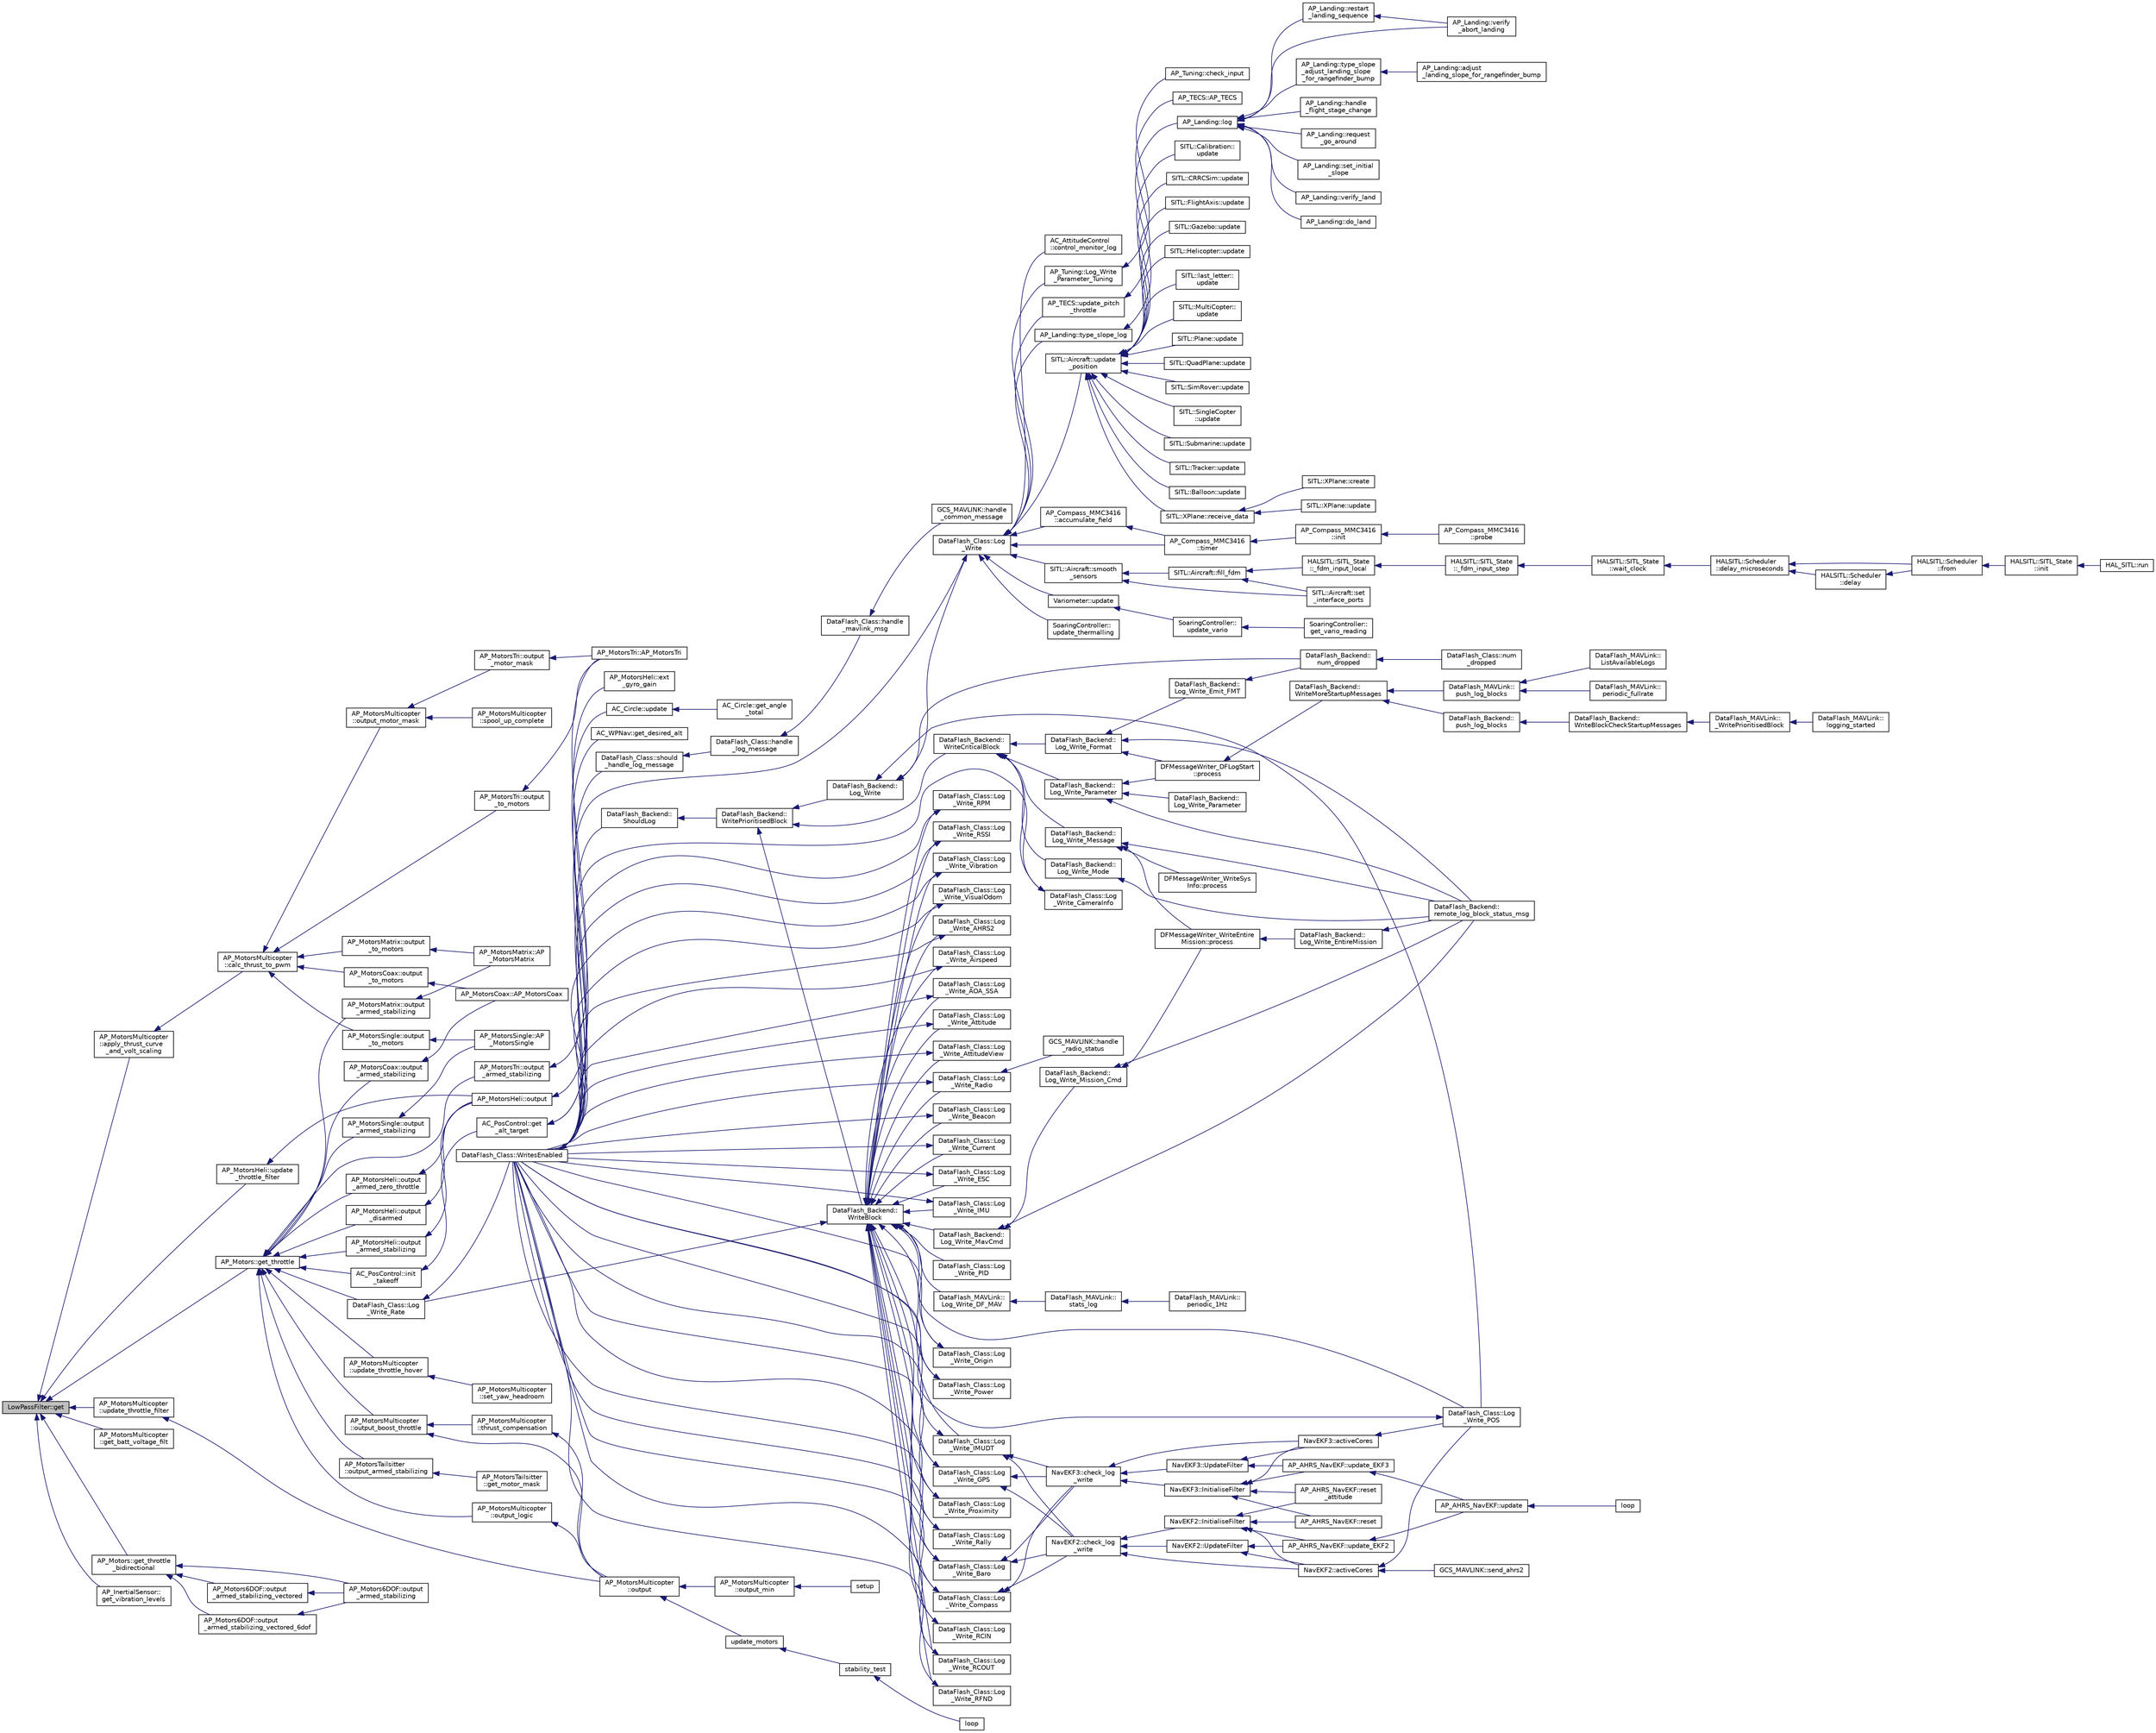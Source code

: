 digraph "LowPassFilter::get"
{
 // INTERACTIVE_SVG=YES
  edge [fontname="Helvetica",fontsize="10",labelfontname="Helvetica",labelfontsize="10"];
  node [fontname="Helvetica",fontsize="10",shape=record];
  rankdir="LR";
  Node1 [label="LowPassFilter::get",height=0.2,width=0.4,color="black", fillcolor="grey75", style="filled", fontcolor="black"];
  Node1 -> Node2 [dir="back",color="midnightblue",fontsize="10",style="solid",fontname="Helvetica"];
  Node2 [label="AP_MotorsMulticopter\l::apply_thrust_curve\l_and_volt_scaling",height=0.2,width=0.4,color="black", fillcolor="white", style="filled",URL="$classAP__MotorsMulticopter.html#a74c8c407b3ffcc599813e36fdc3b952f"];
  Node2 -> Node3 [dir="back",color="midnightblue",fontsize="10",style="solid",fontname="Helvetica"];
  Node3 [label="AP_MotorsMulticopter\l::calc_thrust_to_pwm",height=0.2,width=0.4,color="black", fillcolor="white", style="filled",URL="$classAP__MotorsMulticopter.html#a3bc2197c2dea9acd1a61b93b0b69523c"];
  Node3 -> Node4 [dir="back",color="midnightblue",fontsize="10",style="solid",fontname="Helvetica"];
  Node4 [label="AP_MotorsMulticopter\l::output_motor_mask",height=0.2,width=0.4,color="black", fillcolor="white", style="filled",URL="$classAP__MotorsMulticopter.html#a07a50e781cb2af5a642571ff25d895d1"];
  Node4 -> Node5 [dir="back",color="midnightblue",fontsize="10",style="solid",fontname="Helvetica"];
  Node5 [label="AP_MotorsTri::output\l_motor_mask",height=0.2,width=0.4,color="black", fillcolor="white", style="filled",URL="$classAP__MotorsTri.html#af72601c3103dd6be5ec45d02112b17c1"];
  Node5 -> Node6 [dir="back",color="midnightblue",fontsize="10",style="solid",fontname="Helvetica"];
  Node6 [label="AP_MotorsTri::AP_MotorsTri",height=0.2,width=0.4,color="black", fillcolor="white", style="filled",URL="$classAP__MotorsTri.html#a282f48b7e788fbbe5ae835a00937cb02",tooltip="Constructor. "];
  Node4 -> Node7 [dir="back",color="midnightblue",fontsize="10",style="solid",fontname="Helvetica"];
  Node7 [label="AP_MotorsMulticopter\l::spool_up_complete",height=0.2,width=0.4,color="black", fillcolor="white", style="filled",URL="$classAP__MotorsMulticopter.html#a13a87713cac91aa728707f636a2a9355"];
  Node3 -> Node8 [dir="back",color="midnightblue",fontsize="10",style="solid",fontname="Helvetica"];
  Node8 [label="AP_MotorsMatrix::output\l_to_motors",height=0.2,width=0.4,color="black", fillcolor="white", style="filled",URL="$classAP__MotorsMatrix.html#a63cad236c6cb9e145b764f3eec202262"];
  Node8 -> Node9 [dir="back",color="midnightblue",fontsize="10",style="solid",fontname="Helvetica"];
  Node9 [label="AP_MotorsMatrix::AP\l_MotorsMatrix",height=0.2,width=0.4,color="black", fillcolor="white", style="filled",URL="$classAP__MotorsMatrix.html#a1079a240f98556fe4cb0af7d1d039917",tooltip="Constructor. "];
  Node3 -> Node10 [dir="back",color="midnightblue",fontsize="10",style="solid",fontname="Helvetica"];
  Node10 [label="AP_MotorsTri::output\l_to_motors",height=0.2,width=0.4,color="black", fillcolor="white", style="filled",URL="$classAP__MotorsTri.html#a6c06a1118a44b56de85743435e46a061"];
  Node10 -> Node6 [dir="back",color="midnightblue",fontsize="10",style="solid",fontname="Helvetica"];
  Node3 -> Node11 [dir="back",color="midnightblue",fontsize="10",style="solid",fontname="Helvetica"];
  Node11 [label="AP_MotorsCoax::output\l_to_motors",height=0.2,width=0.4,color="black", fillcolor="white", style="filled",URL="$classAP__MotorsCoax.html#aae4781ab9f5b147a18f9f6b43e54242c"];
  Node11 -> Node12 [dir="back",color="midnightblue",fontsize="10",style="solid",fontname="Helvetica"];
  Node12 [label="AP_MotorsCoax::AP_MotorsCoax",height=0.2,width=0.4,color="black", fillcolor="white", style="filled",URL="$classAP__MotorsCoax.html#a9f2013067a9ad3699bad4bd7ec4fba55",tooltip="Constructor. "];
  Node3 -> Node13 [dir="back",color="midnightblue",fontsize="10",style="solid",fontname="Helvetica"];
  Node13 [label="AP_MotorsSingle::output\l_to_motors",height=0.2,width=0.4,color="black", fillcolor="white", style="filled",URL="$classAP__MotorsSingle.html#ad11a229a69b96ec2c47855a8a1f6e0f7"];
  Node13 -> Node14 [dir="back",color="midnightblue",fontsize="10",style="solid",fontname="Helvetica"];
  Node14 [label="AP_MotorsSingle::AP\l_MotorsSingle",height=0.2,width=0.4,color="black", fillcolor="white", style="filled",URL="$classAP__MotorsSingle.html#a93eade83957680ac6f0b01fadc8fbbfa",tooltip="Constructor. "];
  Node1 -> Node15 [dir="back",color="midnightblue",fontsize="10",style="solid",fontname="Helvetica"];
  Node15 [label="AP_MotorsMulticopter\l::get_batt_voltage_filt",height=0.2,width=0.4,color="black", fillcolor="white", style="filled",URL="$classAP__MotorsMulticopter.html#a154836cf2746a2fb0909f2f89c970368"];
  Node1 -> Node16 [dir="back",color="midnightblue",fontsize="10",style="solid",fontname="Helvetica"];
  Node16 [label="AP_Motors::get_throttle",height=0.2,width=0.4,color="black", fillcolor="white", style="filled",URL="$classAP__Motors.html#a82a340f9ada90ee7399c857b3464e11a"];
  Node16 -> Node17 [dir="back",color="midnightblue",fontsize="10",style="solid",fontname="Helvetica"];
  Node17 [label="AC_PosControl::init\l_takeoff",height=0.2,width=0.4,color="black", fillcolor="white", style="filled",URL="$classAC__PosControl.html#abd590af4985586d33e4623adf76e7536",tooltip="init_takeoff - initialises target altitude if we are taking off "];
  Node17 -> Node18 [dir="back",color="midnightblue",fontsize="10",style="solid",fontname="Helvetica"];
  Node18 [label="AC_PosControl::get\l_alt_target",height=0.2,width=0.4,color="black", fillcolor="white", style="filled",URL="$classAC__PosControl.html#a9113b44ed876dd2d9a326eb59f3d625a"];
  Node18 -> Node19 [dir="back",color="midnightblue",fontsize="10",style="solid",fontname="Helvetica"];
  Node19 [label="AC_WPNav::get_desired_alt",height=0.2,width=0.4,color="black", fillcolor="white", style="filled",URL="$classAC__WPNav.html#a8542028b741ca81881b9e00d42cc2eea",tooltip="get_desired_alt - get desired altitude (in cm above home) from loiter or wp controller which should b..."];
  Node18 -> Node20 [dir="back",color="midnightblue",fontsize="10",style="solid",fontname="Helvetica"];
  Node20 [label="AC_Circle::update",height=0.2,width=0.4,color="black", fillcolor="white", style="filled",URL="$classAC__Circle.html#ad28205982ae7bc5f1e72f5285696c99b",tooltip="update - update circle controller "];
  Node20 -> Node21 [dir="back",color="midnightblue",fontsize="10",style="solid",fontname="Helvetica"];
  Node21 [label="AC_Circle::get_angle\l_total",height=0.2,width=0.4,color="black", fillcolor="white", style="filled",URL="$classAC__Circle.html#a176fe6b798510eb180d35f62d7f6487c",tooltip="get_angle_total - return total angle in radians that vehicle has circled "];
  Node16 -> Node22 [dir="back",color="midnightblue",fontsize="10",style="solid",fontname="Helvetica"];
  Node22 [label="DataFlash_Class::Log\l_Write_Rate",height=0.2,width=0.4,color="black", fillcolor="white", style="filled",URL="$classDataFlash__Class.html#a5db08f0e524269d5b88c5919424af11c"];
  Node22 -> Node23 [dir="back",color="midnightblue",fontsize="10",style="solid",fontname="Helvetica"];
  Node23 [label="DataFlash_Class::WritesEnabled",height=0.2,width=0.4,color="black", fillcolor="white", style="filled",URL="$classDataFlash__Class.html#a680528ccef337901407a125439e1f397"];
  Node23 -> Node24 [dir="back",color="midnightblue",fontsize="10",style="solid",fontname="Helvetica"];
  Node24 [label="DataFlash_Class::should\l_handle_log_message",height=0.2,width=0.4,color="black", fillcolor="white", style="filled",URL="$classDataFlash__Class.html#a1f5e7a1ba369422c7df05cd384019b0e"];
  Node24 -> Node25 [dir="back",color="midnightblue",fontsize="10",style="solid",fontname="Helvetica"];
  Node25 [label="DataFlash_Class::handle\l_log_message",height=0.2,width=0.4,color="black", fillcolor="white", style="filled",URL="$classDataFlash__Class.html#a54a0f06df82820b62ec798a212821d25"];
  Node25 -> Node26 [dir="back",color="midnightblue",fontsize="10",style="solid",fontname="Helvetica"];
  Node26 [label="DataFlash_Class::handle\l_mavlink_msg",height=0.2,width=0.4,color="black", fillcolor="white", style="filled",URL="$classDataFlash__Class.html#a06ce95acf59edd4dd3b8aa7246913e7a"];
  Node26 -> Node27 [dir="back",color="midnightblue",fontsize="10",style="solid",fontname="Helvetica"];
  Node27 [label="GCS_MAVLINK::handle\l_common_message",height=0.2,width=0.4,color="black", fillcolor="white", style="filled",URL="$structGCS__MAVLINK.html#a13da94a2548ade6552a5250eb3251e89"];
  Node23 -> Node28 [dir="back",color="midnightblue",fontsize="10",style="solid",fontname="Helvetica"];
  Node28 [label="DataFlash_Backend::\lShouldLog",height=0.2,width=0.4,color="black", fillcolor="white", style="filled",URL="$classDataFlash__Backend.html#ae29c274eff677e46bb9e404656194789"];
  Node28 -> Node29 [dir="back",color="midnightblue",fontsize="10",style="solid",fontname="Helvetica"];
  Node29 [label="DataFlash_Backend::\lWritePrioritisedBlock",height=0.2,width=0.4,color="black", fillcolor="white", style="filled",URL="$classDataFlash__Backend.html#a70bd07e118265442caab0d742cb06abc"];
  Node29 -> Node30 [dir="back",color="midnightblue",fontsize="10",style="solid",fontname="Helvetica"];
  Node30 [label="DataFlash_Backend::\lLog_Write",height=0.2,width=0.4,color="black", fillcolor="white", style="filled",URL="$classDataFlash__Backend.html#a701111d46c96bfab23971267f325ddd3"];
  Node30 -> Node31 [dir="back",color="midnightblue",fontsize="10",style="solid",fontname="Helvetica"];
  Node31 [label="DataFlash_Class::Log\l_Write",height=0.2,width=0.4,color="black", fillcolor="white", style="filled",URL="$classDataFlash__Class.html#a379c836ed19feeac263fcd994b60226b"];
  Node31 -> Node32 [dir="back",color="midnightblue",fontsize="10",style="solid",fontname="Helvetica"];
  Node32 [label="AP_Compass_MMC3416\l::accumulate_field",height=0.2,width=0.4,color="black", fillcolor="white", style="filled",URL="$classAP__Compass__MMC3416.html#aa81525e474696e469db55ad9712a1b4f"];
  Node32 -> Node33 [dir="back",color="midnightblue",fontsize="10",style="solid",fontname="Helvetica"];
  Node33 [label="AP_Compass_MMC3416\l::timer",height=0.2,width=0.4,color="black", fillcolor="white", style="filled",URL="$classAP__Compass__MMC3416.html#a8b5b61173af45f3892c51bbeda783190"];
  Node33 -> Node34 [dir="back",color="midnightblue",fontsize="10",style="solid",fontname="Helvetica"];
  Node34 [label="AP_Compass_MMC3416\l::init",height=0.2,width=0.4,color="black", fillcolor="white", style="filled",URL="$classAP__Compass__MMC3416.html#af9749d12b13a50641e4c2b7b8b702ac2"];
  Node34 -> Node35 [dir="back",color="midnightblue",fontsize="10",style="solid",fontname="Helvetica"];
  Node35 [label="AP_Compass_MMC3416\l::probe",height=0.2,width=0.4,color="black", fillcolor="white", style="filled",URL="$classAP__Compass__MMC3416.html#a45317bd66ff02b0b69e17221ff572261"];
  Node31 -> Node36 [dir="back",color="midnightblue",fontsize="10",style="solid",fontname="Helvetica"];
  Node36 [label="AC_AttitudeControl\l::control_monitor_log",height=0.2,width=0.4,color="black", fillcolor="white", style="filled",URL="$classAC__AttitudeControl.html#a24124a33c8cd7a9cd575d0c16a1e2d5b"];
  Node31 -> Node37 [dir="back",color="midnightblue",fontsize="10",style="solid",fontname="Helvetica"];
  Node37 [label="AP_Tuning::Log_Write\l_Parameter_Tuning",height=0.2,width=0.4,color="black", fillcolor="white", style="filled",URL="$classAP__Tuning.html#abc35074ce5f7c46fbbc644d80c3dc15a"];
  Node37 -> Node38 [dir="back",color="midnightblue",fontsize="10",style="solid",fontname="Helvetica"];
  Node38 [label="AP_Tuning::check_input",height=0.2,width=0.4,color="black", fillcolor="white", style="filled",URL="$classAP__Tuning.html#a26bf8c5e3711e547ce95654ca285fecb"];
  Node31 -> Node39 [dir="back",color="midnightblue",fontsize="10",style="solid",fontname="Helvetica"];
  Node39 [label="SITL::Aircraft::smooth\l_sensors",height=0.2,width=0.4,color="black", fillcolor="white", style="filled",URL="$classSITL_1_1Aircraft.html#a8b835df207c22a4d9bc24b14525ce968"];
  Node39 -> Node40 [dir="back",color="midnightblue",fontsize="10",style="solid",fontname="Helvetica"];
  Node40 [label="SITL::Aircraft::fill_fdm",height=0.2,width=0.4,color="black", fillcolor="white", style="filled",URL="$classSITL_1_1Aircraft.html#a07b38044e8a77d5f48db38e9913e06db"];
  Node40 -> Node41 [dir="back",color="midnightblue",fontsize="10",style="solid",fontname="Helvetica"];
  Node41 [label="HALSITL::SITL_State\l::_fdm_input_local",height=0.2,width=0.4,color="black", fillcolor="white", style="filled",URL="$classHALSITL_1_1SITL__State.html#a141fe78b0702ab2f2ac4cafc221fdb97"];
  Node41 -> Node42 [dir="back",color="midnightblue",fontsize="10",style="solid",fontname="Helvetica"];
  Node42 [label="HALSITL::SITL_State\l::_fdm_input_step",height=0.2,width=0.4,color="black", fillcolor="white", style="filled",URL="$classHALSITL_1_1SITL__State.html#ae31c93a26ca780bb508dded2498e2e93"];
  Node42 -> Node43 [dir="back",color="midnightblue",fontsize="10",style="solid",fontname="Helvetica"];
  Node43 [label="HALSITL::SITL_State\l::wait_clock",height=0.2,width=0.4,color="black", fillcolor="white", style="filled",URL="$classHALSITL_1_1SITL__State.html#a3eeaf330efded46259bbf64fc53e6b9f"];
  Node43 -> Node44 [dir="back",color="midnightblue",fontsize="10",style="solid",fontname="Helvetica"];
  Node44 [label="HALSITL::Scheduler\l::delay_microseconds",height=0.2,width=0.4,color="black", fillcolor="white", style="filled",URL="$classHALSITL_1_1Scheduler.html#a4cffd5bcba0175bf49c7aa75ff3bf09a"];
  Node44 -> Node45 [dir="back",color="midnightblue",fontsize="10",style="solid",fontname="Helvetica"];
  Node45 [label="HALSITL::Scheduler\l::from",height=0.2,width=0.4,color="black", fillcolor="white", style="filled",URL="$classHALSITL_1_1Scheduler.html#a2c3ea70328333081349821921242cb39"];
  Node45 -> Node46 [dir="back",color="midnightblue",fontsize="10",style="solid",fontname="Helvetica"];
  Node46 [label="HALSITL::SITL_State\l::init",height=0.2,width=0.4,color="black", fillcolor="white", style="filled",URL="$classHALSITL_1_1SITL__State.html#a7059cb4e279007aae9b06757a68c15af"];
  Node46 -> Node47 [dir="back",color="midnightblue",fontsize="10",style="solid",fontname="Helvetica"];
  Node47 [label="HAL_SITL::run",height=0.2,width=0.4,color="black", fillcolor="white", style="filled",URL="$classHAL__SITL.html#add0e35ac5a212a6b187c55186c8f026a"];
  Node44 -> Node48 [dir="back",color="midnightblue",fontsize="10",style="solid",fontname="Helvetica"];
  Node48 [label="HALSITL::Scheduler\l::delay",height=0.2,width=0.4,color="black", fillcolor="white", style="filled",URL="$classHALSITL_1_1Scheduler.html#a14f3239ecbb9889823b20dc9de655c2f"];
  Node48 -> Node45 [dir="back",color="midnightblue",fontsize="10",style="solid",fontname="Helvetica"];
  Node40 -> Node49 [dir="back",color="midnightblue",fontsize="10",style="solid",fontname="Helvetica"];
  Node49 [label="SITL::Aircraft::set\l_interface_ports",height=0.2,width=0.4,color="black", fillcolor="white", style="filled",URL="$classSITL_1_1Aircraft.html#a061f04e9f5bc75cc1f250a4e7c3d8421"];
  Node39 -> Node49 [dir="back",color="midnightblue",fontsize="10",style="solid",fontname="Helvetica"];
  Node31 -> Node33 [dir="back",color="midnightblue",fontsize="10",style="solid",fontname="Helvetica"];
  Node31 -> Node50 [dir="back",color="midnightblue",fontsize="10",style="solid",fontname="Helvetica"];
  Node50 [label="AP_Landing::type_slope_log",height=0.2,width=0.4,color="black", fillcolor="white", style="filled",URL="$classAP__Landing.html#ac0b5a7424b989984441d47159f9e691c"];
  Node50 -> Node51 [dir="back",color="midnightblue",fontsize="10",style="solid",fontname="Helvetica"];
  Node51 [label="AP_Landing::log",height=0.2,width=0.4,color="black", fillcolor="white", style="filled",URL="$classAP__Landing.html#afbaa15e50629185cb1c1dcb1c41289d8"];
  Node51 -> Node52 [dir="back",color="midnightblue",fontsize="10",style="solid",fontname="Helvetica"];
  Node52 [label="AP_Landing::do_land",height=0.2,width=0.4,color="black", fillcolor="white", style="filled",URL="$classAP__Landing.html#ac7cb51eaa69d1bed262223b56ee2c4ce"];
  Node51 -> Node53 [dir="back",color="midnightblue",fontsize="10",style="solid",fontname="Helvetica"];
  Node53 [label="AP_Landing::handle\l_flight_stage_change",height=0.2,width=0.4,color="black", fillcolor="white", style="filled",URL="$classAP__Landing.html#a9f6d861fd1bf8df96c061931179095c0"];
  Node51 -> Node54 [dir="back",color="midnightblue",fontsize="10",style="solid",fontname="Helvetica"];
  Node54 [label="AP_Landing::request\l_go_around",height=0.2,width=0.4,color="black", fillcolor="white", style="filled",URL="$classAP__Landing.html#afc506451afaaca18bebe5746f1caf448"];
  Node51 -> Node55 [dir="back",color="midnightblue",fontsize="10",style="solid",fontname="Helvetica"];
  Node55 [label="AP_Landing::restart\l_landing_sequence",height=0.2,width=0.4,color="black", fillcolor="white", style="filled",URL="$classAP__Landing.html#a4cb652398231c274e6061aa6b211366b"];
  Node55 -> Node56 [dir="back",color="midnightblue",fontsize="10",style="solid",fontname="Helvetica"];
  Node56 [label="AP_Landing::verify\l_abort_landing",height=0.2,width=0.4,color="black", fillcolor="white", style="filled",URL="$classAP__Landing.html#a23d5d937afe630bfa1d3eeea5d767e4b"];
  Node51 -> Node57 [dir="back",color="midnightblue",fontsize="10",style="solid",fontname="Helvetica"];
  Node57 [label="AP_Landing::set_initial\l_slope",height=0.2,width=0.4,color="black", fillcolor="white", style="filled",URL="$classAP__Landing.html#a7e905f0cb574cb49a778b18906362736"];
  Node51 -> Node58 [dir="back",color="midnightblue",fontsize="10",style="solid",fontname="Helvetica"];
  Node58 [label="AP_Landing::type_slope\l_adjust_landing_slope\l_for_rangefinder_bump",height=0.2,width=0.4,color="black", fillcolor="white", style="filled",URL="$classAP__Landing.html#a68317a4d27e65aadc7013a9363da5ce3"];
  Node58 -> Node59 [dir="back",color="midnightblue",fontsize="10",style="solid",fontname="Helvetica"];
  Node59 [label="AP_Landing::adjust\l_landing_slope_for_rangefinder_bump",height=0.2,width=0.4,color="black", fillcolor="white", style="filled",URL="$classAP__Landing.html#aca701ba52726269447500bdf654b3b10"];
  Node51 -> Node56 [dir="back",color="midnightblue",fontsize="10",style="solid",fontname="Helvetica"];
  Node51 -> Node60 [dir="back",color="midnightblue",fontsize="10",style="solid",fontname="Helvetica"];
  Node60 [label="AP_Landing::verify_land",height=0.2,width=0.4,color="black", fillcolor="white", style="filled",URL="$classAP__Landing.html#afdbc34de818b9cb366336c23660fd495"];
  Node31 -> Node61 [dir="back",color="midnightblue",fontsize="10",style="solid",fontname="Helvetica"];
  Node61 [label="Variometer::update",height=0.2,width=0.4,color="black", fillcolor="white", style="filled",URL="$classVariometer.html#ae8429634659d6e7f64a64992380e7b2b"];
  Node61 -> Node62 [dir="back",color="midnightblue",fontsize="10",style="solid",fontname="Helvetica"];
  Node62 [label="SoaringController::\lupdate_vario",height=0.2,width=0.4,color="black", fillcolor="white", style="filled",URL="$classSoaringController.html#a7adf701742d2ba2f2e699b9e3ce1b955"];
  Node62 -> Node63 [dir="back",color="midnightblue",fontsize="10",style="solid",fontname="Helvetica"];
  Node63 [label="SoaringController::\lget_vario_reading",height=0.2,width=0.4,color="black", fillcolor="white", style="filled",URL="$classSoaringController.html#aea41b313738070dceb7c4953d4873342"];
  Node31 -> Node64 [dir="back",color="midnightblue",fontsize="10",style="solid",fontname="Helvetica"];
  Node64 [label="AP_TECS::update_pitch\l_throttle",height=0.2,width=0.4,color="black", fillcolor="white", style="filled",URL="$classAP__TECS.html#ad9fdee521b36fe15ab8ab06a35717c5a"];
  Node64 -> Node65 [dir="back",color="midnightblue",fontsize="10",style="solid",fontname="Helvetica"];
  Node65 [label="AP_TECS::AP_TECS",height=0.2,width=0.4,color="black", fillcolor="white", style="filled",URL="$classAP__TECS.html#a01d6d2b6f4c4151838115b13020d8990"];
  Node31 -> Node66 [dir="back",color="midnightblue",fontsize="10",style="solid",fontname="Helvetica"];
  Node66 [label="SITL::Aircraft::update\l_position",height=0.2,width=0.4,color="black", fillcolor="white", style="filled",URL="$classSITL_1_1Aircraft.html#a4a72b2c0617cf55b24b062daaae685b9"];
  Node66 -> Node67 [dir="back",color="midnightblue",fontsize="10",style="solid",fontname="Helvetica"];
  Node67 [label="SITL::Balloon::update",height=0.2,width=0.4,color="black", fillcolor="white", style="filled",URL="$classSITL_1_1Balloon.html#a34f5716a3c9ba0805d89dc36656ae90c"];
  Node66 -> Node68 [dir="back",color="midnightblue",fontsize="10",style="solid",fontname="Helvetica"];
  Node68 [label="SITL::Calibration::\lupdate",height=0.2,width=0.4,color="black", fillcolor="white", style="filled",URL="$classSITL_1_1Calibration.html#a0c3f60adfbc5d68ae425883af18b62f4"];
  Node66 -> Node69 [dir="back",color="midnightblue",fontsize="10",style="solid",fontname="Helvetica"];
  Node69 [label="SITL::CRRCSim::update",height=0.2,width=0.4,color="black", fillcolor="white", style="filled",URL="$classSITL_1_1CRRCSim.html#ada236d396837feb2c5efe885ea504f87"];
  Node66 -> Node70 [dir="back",color="midnightblue",fontsize="10",style="solid",fontname="Helvetica"];
  Node70 [label="SITL::FlightAxis::update",height=0.2,width=0.4,color="black", fillcolor="white", style="filled",URL="$classSITL_1_1FlightAxis.html#abea39b8171735bf99ad90267f6be4c42"];
  Node66 -> Node71 [dir="back",color="midnightblue",fontsize="10",style="solid",fontname="Helvetica"];
  Node71 [label="SITL::Gazebo::update",height=0.2,width=0.4,color="black", fillcolor="white", style="filled",URL="$classSITL_1_1Gazebo.html#a120a541070549b98ba4740c91abf97a7"];
  Node66 -> Node72 [dir="back",color="midnightblue",fontsize="10",style="solid",fontname="Helvetica"];
  Node72 [label="SITL::Helicopter::update",height=0.2,width=0.4,color="black", fillcolor="white", style="filled",URL="$classSITL_1_1Helicopter.html#a0e8602ead0fe804552ab7ade9a1b171e"];
  Node66 -> Node73 [dir="back",color="midnightblue",fontsize="10",style="solid",fontname="Helvetica"];
  Node73 [label="SITL::last_letter::\lupdate",height=0.2,width=0.4,color="black", fillcolor="white", style="filled",URL="$classSITL_1_1last__letter.html#ae4e6d3acea9730faa873e8d25b876d19"];
  Node66 -> Node74 [dir="back",color="midnightblue",fontsize="10",style="solid",fontname="Helvetica"];
  Node74 [label="SITL::MultiCopter::\lupdate",height=0.2,width=0.4,color="black", fillcolor="white", style="filled",URL="$classSITL_1_1MultiCopter.html#ad4df8bcd20625ce425cc9d73f9aa6a20"];
  Node66 -> Node75 [dir="back",color="midnightblue",fontsize="10",style="solid",fontname="Helvetica"];
  Node75 [label="SITL::Plane::update",height=0.2,width=0.4,color="black", fillcolor="white", style="filled",URL="$classSITL_1_1Plane.html#a7852409df29e250b1903384d1446930c"];
  Node66 -> Node76 [dir="back",color="midnightblue",fontsize="10",style="solid",fontname="Helvetica"];
  Node76 [label="SITL::QuadPlane::update",height=0.2,width=0.4,color="black", fillcolor="white", style="filled",URL="$classSITL_1_1QuadPlane.html#af9068f0de1894f5afc49481c869e3b6c"];
  Node66 -> Node77 [dir="back",color="midnightblue",fontsize="10",style="solid",fontname="Helvetica"];
  Node77 [label="SITL::SimRover::update",height=0.2,width=0.4,color="black", fillcolor="white", style="filled",URL="$classSITL_1_1SimRover.html#a0692a116e9c7cff78adb0b08b0d571b2"];
  Node66 -> Node78 [dir="back",color="midnightblue",fontsize="10",style="solid",fontname="Helvetica"];
  Node78 [label="SITL::SingleCopter\l::update",height=0.2,width=0.4,color="black", fillcolor="white", style="filled",URL="$classSITL_1_1SingleCopter.html#a07d0997518b86260a6a80b914733d7b5"];
  Node66 -> Node79 [dir="back",color="midnightblue",fontsize="10",style="solid",fontname="Helvetica"];
  Node79 [label="SITL::Submarine::update",height=0.2,width=0.4,color="black", fillcolor="white", style="filled",URL="$classSITL_1_1Submarine.html#ae172876dbb527df84dfb38c9fa383878"];
  Node66 -> Node80 [dir="back",color="midnightblue",fontsize="10",style="solid",fontname="Helvetica"];
  Node80 [label="SITL::Tracker::update",height=0.2,width=0.4,color="black", fillcolor="white", style="filled",URL="$classSITL_1_1Tracker.html#aa2d26c0841ead98b60a9291eb4d74b71"];
  Node66 -> Node81 [dir="back",color="midnightblue",fontsize="10",style="solid",fontname="Helvetica"];
  Node81 [label="SITL::XPlane::receive_data",height=0.2,width=0.4,color="black", fillcolor="white", style="filled",URL="$classSITL_1_1XPlane.html#ab30e1d12c7ebc3699a29f3442804a68b"];
  Node81 -> Node82 [dir="back",color="midnightblue",fontsize="10",style="solid",fontname="Helvetica"];
  Node82 [label="SITL::XPlane::update",height=0.2,width=0.4,color="black", fillcolor="white", style="filled",URL="$classSITL_1_1XPlane.html#abc5e72c8fd3445fcb19b6b1d42ec9970"];
  Node81 -> Node83 [dir="back",color="midnightblue",fontsize="10",style="solid",fontname="Helvetica"];
  Node83 [label="SITL::XPlane::create",height=0.2,width=0.4,color="black", fillcolor="white", style="filled",URL="$classSITL_1_1XPlane.html#a5cbab32f016edeff5108ded953c17cbe"];
  Node31 -> Node84 [dir="back",color="midnightblue",fontsize="10",style="solid",fontname="Helvetica"];
  Node84 [label="SoaringController::\lupdate_thermalling",height=0.2,width=0.4,color="black", fillcolor="white", style="filled",URL="$classSoaringController.html#abfbc693fd6c93da20fb098aedf6fd596"];
  Node31 -> Node23 [dir="back",color="midnightblue",fontsize="10",style="solid",fontname="Helvetica"];
  Node30 -> Node85 [dir="back",color="midnightblue",fontsize="10",style="solid",fontname="Helvetica"];
  Node85 [label="DataFlash_Class::Log\l_Write_POS",height=0.2,width=0.4,color="black", fillcolor="white", style="filled",URL="$classDataFlash__Class.html#a46e58faaa53c44516433f6bb7bde4163"];
  Node85 -> Node23 [dir="back",color="midnightblue",fontsize="10",style="solid",fontname="Helvetica"];
  Node30 -> Node86 [dir="back",color="midnightblue",fontsize="10",style="solid",fontname="Helvetica"];
  Node86 [label="DataFlash_Backend::\lnum_dropped",height=0.2,width=0.4,color="black", fillcolor="white", style="filled",URL="$classDataFlash__Backend.html#a944c1f573e2cd12e7ff491d48898d446"];
  Node86 -> Node87 [dir="back",color="midnightblue",fontsize="10",style="solid",fontname="Helvetica"];
  Node87 [label="DataFlash_Class::num\l_dropped",height=0.2,width=0.4,color="black", fillcolor="white", style="filled",URL="$classDataFlash__Class.html#a3b01d9a49c319ca3995df9b1649b9249"];
  Node29 -> Node88 [dir="back",color="midnightblue",fontsize="10",style="solid",fontname="Helvetica"];
  Node88 [label="DataFlash_Backend::\lWriteBlock",height=0.2,width=0.4,color="black", fillcolor="white", style="filled",URL="$classDataFlash__Backend.html#aed94b3ad1fd7333ddd7c2e20c3433d52"];
  Node88 -> Node89 [dir="back",color="midnightblue",fontsize="10",style="solid",fontname="Helvetica"];
  Node89 [label="DataFlash_Class::Log\l_Write_AHRS2",height=0.2,width=0.4,color="black", fillcolor="white", style="filled",URL="$classDataFlash__Class.html#ad81bca014959c6b0a6714ea0d83c409f"];
  Node89 -> Node23 [dir="back",color="midnightblue",fontsize="10",style="solid",fontname="Helvetica"];
  Node88 -> Node90 [dir="back",color="midnightblue",fontsize="10",style="solid",fontname="Helvetica"];
  Node90 [label="DataFlash_Class::Log\l_Write_Airspeed",height=0.2,width=0.4,color="black", fillcolor="white", style="filled",URL="$classDataFlash__Class.html#a6a38481f36ae833e7093c41a0e72be31"];
  Node90 -> Node23 [dir="back",color="midnightblue",fontsize="10",style="solid",fontname="Helvetica"];
  Node88 -> Node91 [dir="back",color="midnightblue",fontsize="10",style="solid",fontname="Helvetica"];
  Node91 [label="DataFlash_Class::Log\l_Write_AOA_SSA",height=0.2,width=0.4,color="black", fillcolor="white", style="filled",URL="$classDataFlash__Class.html#a07c6e6dc1aeb58b8f3255a63e0d5a430"];
  Node91 -> Node23 [dir="back",color="midnightblue",fontsize="10",style="solid",fontname="Helvetica"];
  Node88 -> Node92 [dir="back",color="midnightblue",fontsize="10",style="solid",fontname="Helvetica"];
  Node92 [label="DataFlash_Class::Log\l_Write_Attitude",height=0.2,width=0.4,color="black", fillcolor="white", style="filled",URL="$classDataFlash__Class.html#a100c0458780b38dd0ccc4a7381827b3c"];
  Node92 -> Node23 [dir="back",color="midnightblue",fontsize="10",style="solid",fontname="Helvetica"];
  Node88 -> Node93 [dir="back",color="midnightblue",fontsize="10",style="solid",fontname="Helvetica"];
  Node93 [label="DataFlash_Class::Log\l_Write_AttitudeView",height=0.2,width=0.4,color="black", fillcolor="white", style="filled",URL="$classDataFlash__Class.html#abf48a5cb3c39a255385d3853beb1b5d7"];
  Node93 -> Node23 [dir="back",color="midnightblue",fontsize="10",style="solid",fontname="Helvetica"];
  Node88 -> Node94 [dir="back",color="midnightblue",fontsize="10",style="solid",fontname="Helvetica"];
  Node94 [label="DataFlash_Class::Log\l_Write_Baro",height=0.2,width=0.4,color="black", fillcolor="white", style="filled",URL="$classDataFlash__Class.html#a4a12c2f2025e0a63d6ec85602857d0cb"];
  Node94 -> Node95 [dir="back",color="midnightblue",fontsize="10",style="solid",fontname="Helvetica"];
  Node95 [label="NavEKF3::check_log\l_write",height=0.2,width=0.4,color="black", fillcolor="white", style="filled",URL="$classNavEKF3.html#afa5a1b626563d35ad95545e8f056214b"];
  Node95 -> Node96 [dir="back",color="midnightblue",fontsize="10",style="solid",fontname="Helvetica"];
  Node96 [label="NavEKF3::InitialiseFilter",height=0.2,width=0.4,color="black", fillcolor="white", style="filled",URL="$classNavEKF3.html#a07f064fa513fbb6e7188141904f3b5b5"];
  Node96 -> Node97 [dir="back",color="midnightblue",fontsize="10",style="solid",fontname="Helvetica"];
  Node97 [label="AP_AHRS_NavEKF::update_EKF3",height=0.2,width=0.4,color="black", fillcolor="white", style="filled",URL="$classAP__AHRS__NavEKF.html#a324160404f12959e955554f5aed26459"];
  Node97 -> Node98 [dir="back",color="midnightblue",fontsize="10",style="solid",fontname="Helvetica"];
  Node98 [label="AP_AHRS_NavEKF::update",height=0.2,width=0.4,color="black", fillcolor="white", style="filled",URL="$classAP__AHRS__NavEKF.html#ac8111979c5dc37a55b2c50818534ea52"];
  Node98 -> Node99 [dir="back",color="midnightblue",fontsize="10",style="solid",fontname="Helvetica"];
  Node99 [label="loop",height=0.2,width=0.4,color="black", fillcolor="white", style="filled",URL="$AHRS__Test_8cpp.html#afe461d27b9c48d5921c00d521181f12f"];
  Node96 -> Node100 [dir="back",color="midnightblue",fontsize="10",style="solid",fontname="Helvetica"];
  Node100 [label="AP_AHRS_NavEKF::reset",height=0.2,width=0.4,color="black", fillcolor="white", style="filled",URL="$classAP__AHRS__NavEKF.html#a532ff0df024a4537e5a108c42ba405a7"];
  Node96 -> Node101 [dir="back",color="midnightblue",fontsize="10",style="solid",fontname="Helvetica"];
  Node101 [label="AP_AHRS_NavEKF::reset\l_attitude",height=0.2,width=0.4,color="black", fillcolor="white", style="filled",URL="$classAP__AHRS__NavEKF.html#a9bd3c7f1793a48cd0d736b19fbfaf19a"];
  Node96 -> Node102 [dir="back",color="midnightblue",fontsize="10",style="solid",fontname="Helvetica"];
  Node102 [label="NavEKF3::activeCores",height=0.2,width=0.4,color="black", fillcolor="white", style="filled",URL="$classNavEKF3.html#a3e1f50ad977a17222fcd7a6851b0f2ec"];
  Node102 -> Node85 [dir="back",color="midnightblue",fontsize="10",style="solid",fontname="Helvetica"];
  Node95 -> Node103 [dir="back",color="midnightblue",fontsize="10",style="solid",fontname="Helvetica"];
  Node103 [label="NavEKF3::UpdateFilter",height=0.2,width=0.4,color="black", fillcolor="white", style="filled",URL="$classNavEKF3.html#a477020fcf29376e0c2205dbf79728104"];
  Node103 -> Node97 [dir="back",color="midnightblue",fontsize="10",style="solid",fontname="Helvetica"];
  Node103 -> Node102 [dir="back",color="midnightblue",fontsize="10",style="solid",fontname="Helvetica"];
  Node95 -> Node102 [dir="back",color="midnightblue",fontsize="10",style="solid",fontname="Helvetica"];
  Node94 -> Node104 [dir="back",color="midnightblue",fontsize="10",style="solid",fontname="Helvetica"];
  Node104 [label="NavEKF2::check_log\l_write",height=0.2,width=0.4,color="black", fillcolor="white", style="filled",URL="$classNavEKF2.html#a124df957952b2cb0c04e4318a173f67a"];
  Node104 -> Node105 [dir="back",color="midnightblue",fontsize="10",style="solid",fontname="Helvetica"];
  Node105 [label="NavEKF2::InitialiseFilter",height=0.2,width=0.4,color="black", fillcolor="white", style="filled",URL="$classNavEKF2.html#a9c447b8d84abf2dfc845ddbbbad46a2b"];
  Node105 -> Node106 [dir="back",color="midnightblue",fontsize="10",style="solid",fontname="Helvetica"];
  Node106 [label="AP_AHRS_NavEKF::update_EKF2",height=0.2,width=0.4,color="black", fillcolor="white", style="filled",URL="$classAP__AHRS__NavEKF.html#a0187c6d3d4348b002a204c05d3e94b07"];
  Node106 -> Node98 [dir="back",color="midnightblue",fontsize="10",style="solid",fontname="Helvetica"];
  Node105 -> Node100 [dir="back",color="midnightblue",fontsize="10",style="solid",fontname="Helvetica"];
  Node105 -> Node101 [dir="back",color="midnightblue",fontsize="10",style="solid",fontname="Helvetica"];
  Node105 -> Node107 [dir="back",color="midnightblue",fontsize="10",style="solid",fontname="Helvetica"];
  Node107 [label="NavEKF2::activeCores",height=0.2,width=0.4,color="black", fillcolor="white", style="filled",URL="$classNavEKF2.html#ab18af2714c15fcf190493c01e2a28c73"];
  Node107 -> Node85 [dir="back",color="midnightblue",fontsize="10",style="solid",fontname="Helvetica"];
  Node107 -> Node108 [dir="back",color="midnightblue",fontsize="10",style="solid",fontname="Helvetica"];
  Node108 [label="GCS_MAVLINK::send_ahrs2",height=0.2,width=0.4,color="black", fillcolor="white", style="filled",URL="$structGCS__MAVLINK.html#a558ba3447048b78cb9dde460053e2741"];
  Node104 -> Node109 [dir="back",color="midnightblue",fontsize="10",style="solid",fontname="Helvetica"];
  Node109 [label="NavEKF2::UpdateFilter",height=0.2,width=0.4,color="black", fillcolor="white", style="filled",URL="$classNavEKF2.html#a72815b1bbd9d7ceb0ff7ae52d14516df"];
  Node109 -> Node106 [dir="back",color="midnightblue",fontsize="10",style="solid",fontname="Helvetica"];
  Node109 -> Node107 [dir="back",color="midnightblue",fontsize="10",style="solid",fontname="Helvetica"];
  Node104 -> Node107 [dir="back",color="midnightblue",fontsize="10",style="solid",fontname="Helvetica"];
  Node94 -> Node23 [dir="back",color="midnightblue",fontsize="10",style="solid",fontname="Helvetica"];
  Node88 -> Node110 [dir="back",color="midnightblue",fontsize="10",style="solid",fontname="Helvetica"];
  Node110 [label="DataFlash_Class::Log\l_Write_Beacon",height=0.2,width=0.4,color="black", fillcolor="white", style="filled",URL="$classDataFlash__Class.html#abe412cc7c41a691691c24ec560586c45"];
  Node110 -> Node23 [dir="back",color="midnightblue",fontsize="10",style="solid",fontname="Helvetica"];
  Node88 -> Node111 [dir="back",color="midnightblue",fontsize="10",style="solid",fontname="Helvetica"];
  Node111 [label="DataFlash_Class::Log\l_Write_Compass",height=0.2,width=0.4,color="black", fillcolor="white", style="filled",URL="$classDataFlash__Class.html#a5189adf1c5da47c2149ca1d7baa745d8"];
  Node111 -> Node95 [dir="back",color="midnightblue",fontsize="10",style="solid",fontname="Helvetica"];
  Node111 -> Node104 [dir="back",color="midnightblue",fontsize="10",style="solid",fontname="Helvetica"];
  Node111 -> Node23 [dir="back",color="midnightblue",fontsize="10",style="solid",fontname="Helvetica"];
  Node88 -> Node112 [dir="back",color="midnightblue",fontsize="10",style="solid",fontname="Helvetica"];
  Node112 [label="DataFlash_Class::Log\l_Write_Current",height=0.2,width=0.4,color="black", fillcolor="white", style="filled",URL="$classDataFlash__Class.html#a6bc40fe7e7fd0b068700d5b89d85a920"];
  Node112 -> Node23 [dir="back",color="midnightblue",fontsize="10",style="solid",fontname="Helvetica"];
  Node88 -> Node113 [dir="back",color="midnightblue",fontsize="10",style="solid",fontname="Helvetica"];
  Node113 [label="DataFlash_MAVLink::\lLog_Write_DF_MAV",height=0.2,width=0.4,color="black", fillcolor="white", style="filled",URL="$classDataFlash__MAVLink.html#a4e95e48809d7011702476e879415d96c"];
  Node113 -> Node114 [dir="back",color="midnightblue",fontsize="10",style="solid",fontname="Helvetica"];
  Node114 [label="DataFlash_MAVLink::\lstats_log",height=0.2,width=0.4,color="black", fillcolor="white", style="filled",URL="$classDataFlash__MAVLink.html#af0e5de77619126d8d8d1dd06a389717d"];
  Node114 -> Node115 [dir="back",color="midnightblue",fontsize="10",style="solid",fontname="Helvetica"];
  Node115 [label="DataFlash_MAVLink::\lperiodic_1Hz",height=0.2,width=0.4,color="black", fillcolor="white", style="filled",URL="$classDataFlash__MAVLink.html#aff8ee53b8fbc202ef153f112dade8f21"];
  Node88 -> Node116 [dir="back",color="midnightblue",fontsize="10",style="solid",fontname="Helvetica"];
  Node116 [label="DataFlash_Class::Log\l_Write_ESC",height=0.2,width=0.4,color="black", fillcolor="white", style="filled",URL="$classDataFlash__Class.html#a90a22bd1a0d9fff2bde1efdf0d0c9575"];
  Node116 -> Node23 [dir="back",color="midnightblue",fontsize="10",style="solid",fontname="Helvetica"];
  Node88 -> Node117 [dir="back",color="midnightblue",fontsize="10",style="solid",fontname="Helvetica"];
  Node117 [label="DataFlash_Class::Log\l_Write_GPS",height=0.2,width=0.4,color="black", fillcolor="white", style="filled",URL="$classDataFlash__Class.html#a8a9087dec83092f0ea67b6741ff9f32e"];
  Node117 -> Node95 [dir="back",color="midnightblue",fontsize="10",style="solid",fontname="Helvetica"];
  Node117 -> Node104 [dir="back",color="midnightblue",fontsize="10",style="solid",fontname="Helvetica"];
  Node117 -> Node23 [dir="back",color="midnightblue",fontsize="10",style="solid",fontname="Helvetica"];
  Node88 -> Node118 [dir="back",color="midnightblue",fontsize="10",style="solid",fontname="Helvetica"];
  Node118 [label="DataFlash_Class::Log\l_Write_IMU",height=0.2,width=0.4,color="black", fillcolor="white", style="filled",URL="$classDataFlash__Class.html#a805d766e5347af5349e0979a2a07e452"];
  Node118 -> Node23 [dir="back",color="midnightblue",fontsize="10",style="solid",fontname="Helvetica"];
  Node88 -> Node119 [dir="back",color="midnightblue",fontsize="10",style="solid",fontname="Helvetica"];
  Node119 [label="DataFlash_Class::Log\l_Write_IMUDT",height=0.2,width=0.4,color="black", fillcolor="white", style="filled",URL="$classDataFlash__Class.html#a5835f10f0f4c71618a3793d582b3a52a"];
  Node119 -> Node95 [dir="back",color="midnightblue",fontsize="10",style="solid",fontname="Helvetica"];
  Node119 -> Node104 [dir="back",color="midnightblue",fontsize="10",style="solid",fontname="Helvetica"];
  Node119 -> Node23 [dir="back",color="midnightblue",fontsize="10",style="solid",fontname="Helvetica"];
  Node88 -> Node120 [dir="back",color="midnightblue",fontsize="10",style="solid",fontname="Helvetica"];
  Node120 [label="DataFlash_Backend::\lLog_Write_MavCmd",height=0.2,width=0.4,color="black", fillcolor="white", style="filled",URL="$classDataFlash__Backend.html#af0dcded34eb71f36ee8f910424be2061"];
  Node120 -> Node121 [dir="back",color="midnightblue",fontsize="10",style="solid",fontname="Helvetica"];
  Node121 [label="DataFlash_Backend::\lLog_Write_Mission_Cmd",height=0.2,width=0.4,color="black", fillcolor="white", style="filled",URL="$classDataFlash__Backend.html#a570580fce5fc1f96a9cfd6bb75dd8705"];
  Node121 -> Node122 [dir="back",color="midnightblue",fontsize="10",style="solid",fontname="Helvetica"];
  Node122 [label="DFMessageWriter_WriteEntire\lMission::process",height=0.2,width=0.4,color="black", fillcolor="white", style="filled",URL="$classDFMessageWriter__WriteEntireMission.html#a157afd1587cb4756d21bfd04bd64fdd1"];
  Node122 -> Node123 [dir="back",color="midnightblue",fontsize="10",style="solid",fontname="Helvetica"];
  Node123 [label="DataFlash_Backend::\lLog_Write_EntireMission",height=0.2,width=0.4,color="black", fillcolor="white", style="filled",URL="$classDataFlash__Backend.html#a2cf7e12a43bb8ebf9aa3ea073e544f40"];
  Node123 -> Node124 [dir="back",color="midnightblue",fontsize="10",style="solid",fontname="Helvetica"];
  Node124 [label="DataFlash_Backend::\lremote_log_block_status_msg",height=0.2,width=0.4,color="black", fillcolor="white", style="filled",URL="$classDataFlash__Backend.html#acc06500874549df2b2567f069176506e"];
  Node121 -> Node124 [dir="back",color="midnightblue",fontsize="10",style="solid",fontname="Helvetica"];
  Node120 -> Node124 [dir="back",color="midnightblue",fontsize="10",style="solid",fontname="Helvetica"];
  Node88 -> Node125 [dir="back",color="midnightblue",fontsize="10",style="solid",fontname="Helvetica"];
  Node125 [label="DataFlash_Class::Log\l_Write_Origin",height=0.2,width=0.4,color="black", fillcolor="white", style="filled",URL="$classDataFlash__Class.html#a7c9ea84e9cbfd62bac7f1fac7cafa562"];
  Node125 -> Node23 [dir="back",color="midnightblue",fontsize="10",style="solid",fontname="Helvetica"];
  Node88 -> Node126 [dir="back",color="midnightblue",fontsize="10",style="solid",fontname="Helvetica"];
  Node126 [label="DataFlash_Class::Log\l_Write_PID",height=0.2,width=0.4,color="black", fillcolor="white", style="filled",URL="$classDataFlash__Class.html#a92d70f9aa906b4a2ad56f88cf04630ce"];
  Node88 -> Node85 [dir="back",color="midnightblue",fontsize="10",style="solid",fontname="Helvetica"];
  Node88 -> Node127 [dir="back",color="midnightblue",fontsize="10",style="solid",fontname="Helvetica"];
  Node127 [label="DataFlash_Class::Log\l_Write_Power",height=0.2,width=0.4,color="black", fillcolor="white", style="filled",URL="$classDataFlash__Class.html#a0244745bcbf21252169dbca26be44557"];
  Node127 -> Node23 [dir="back",color="midnightblue",fontsize="10",style="solid",fontname="Helvetica"];
  Node88 -> Node128 [dir="back",color="midnightblue",fontsize="10",style="solid",fontname="Helvetica"];
  Node128 [label="DataFlash_Class::Log\l_Write_Proximity",height=0.2,width=0.4,color="black", fillcolor="white", style="filled",URL="$classDataFlash__Class.html#adebf82a1c347a2dbcaf366ea32bc3bc5"];
  Node128 -> Node23 [dir="back",color="midnightblue",fontsize="10",style="solid",fontname="Helvetica"];
  Node88 -> Node129 [dir="back",color="midnightblue",fontsize="10",style="solid",fontname="Helvetica"];
  Node129 [label="DataFlash_Class::Log\l_Write_Radio",height=0.2,width=0.4,color="black", fillcolor="white", style="filled",URL="$classDataFlash__Class.html#ae26cdaa597f952193b6be4436d55c7d6"];
  Node129 -> Node130 [dir="back",color="midnightblue",fontsize="10",style="solid",fontname="Helvetica"];
  Node130 [label="GCS_MAVLINK::handle\l_radio_status",height=0.2,width=0.4,color="black", fillcolor="white", style="filled",URL="$structGCS__MAVLINK.html#a95855cb1b5e848b644d0fdeb1009a031"];
  Node129 -> Node23 [dir="back",color="midnightblue",fontsize="10",style="solid",fontname="Helvetica"];
  Node88 -> Node131 [dir="back",color="midnightblue",fontsize="10",style="solid",fontname="Helvetica"];
  Node131 [label="DataFlash_Class::Log\l_Write_Rally",height=0.2,width=0.4,color="black", fillcolor="white", style="filled",URL="$classDataFlash__Class.html#aa4421dde08afcd932ccbe12aef85055d"];
  Node131 -> Node23 [dir="back",color="midnightblue",fontsize="10",style="solid",fontname="Helvetica"];
  Node88 -> Node22 [dir="back",color="midnightblue",fontsize="10",style="solid",fontname="Helvetica"];
  Node88 -> Node132 [dir="back",color="midnightblue",fontsize="10",style="solid",fontname="Helvetica"];
  Node132 [label="DataFlash_Class::Log\l_Write_RCIN",height=0.2,width=0.4,color="black", fillcolor="white", style="filled",URL="$classDataFlash__Class.html#ae3cb0f9ab8db6bcced3f504a2a767081"];
  Node132 -> Node23 [dir="back",color="midnightblue",fontsize="10",style="solid",fontname="Helvetica"];
  Node88 -> Node133 [dir="back",color="midnightblue",fontsize="10",style="solid",fontname="Helvetica"];
  Node133 [label="DataFlash_Class::Log\l_Write_RCOUT",height=0.2,width=0.4,color="black", fillcolor="white", style="filled",URL="$classDataFlash__Class.html#a365196ae7546b5065934ffbdb91066e5"];
  Node133 -> Node23 [dir="back",color="midnightblue",fontsize="10",style="solid",fontname="Helvetica"];
  Node88 -> Node134 [dir="back",color="midnightblue",fontsize="10",style="solid",fontname="Helvetica"];
  Node134 [label="DataFlash_Class::Log\l_Write_RFND",height=0.2,width=0.4,color="black", fillcolor="white", style="filled",URL="$classDataFlash__Class.html#af0a21d8a256a8e1e6f9da5566cc5a168"];
  Node134 -> Node23 [dir="back",color="midnightblue",fontsize="10",style="solid",fontname="Helvetica"];
  Node88 -> Node135 [dir="back",color="midnightblue",fontsize="10",style="solid",fontname="Helvetica"];
  Node135 [label="DataFlash_Class::Log\l_Write_RPM",height=0.2,width=0.4,color="black", fillcolor="white", style="filled",URL="$classDataFlash__Class.html#aa5d9034787597e35040f6b9624bf9b6c"];
  Node135 -> Node23 [dir="back",color="midnightblue",fontsize="10",style="solid",fontname="Helvetica"];
  Node88 -> Node136 [dir="back",color="midnightblue",fontsize="10",style="solid",fontname="Helvetica"];
  Node136 [label="DataFlash_Class::Log\l_Write_RSSI",height=0.2,width=0.4,color="black", fillcolor="white", style="filled",URL="$classDataFlash__Class.html#ab89b9493bafe090db104589de9bc100c"];
  Node136 -> Node23 [dir="back",color="midnightblue",fontsize="10",style="solid",fontname="Helvetica"];
  Node88 -> Node137 [dir="back",color="midnightblue",fontsize="10",style="solid",fontname="Helvetica"];
  Node137 [label="DataFlash_Class::Log\l_Write_Vibration",height=0.2,width=0.4,color="black", fillcolor="white", style="filled",URL="$classDataFlash__Class.html#af3e28f802f9d4f6be01a5283ada628fe"];
  Node137 -> Node23 [dir="back",color="midnightblue",fontsize="10",style="solid",fontname="Helvetica"];
  Node88 -> Node138 [dir="back",color="midnightblue",fontsize="10",style="solid",fontname="Helvetica"];
  Node138 [label="DataFlash_Class::Log\l_Write_VisualOdom",height=0.2,width=0.4,color="black", fillcolor="white", style="filled",URL="$classDataFlash__Class.html#ab9b4b0869a66719efeef76ea8da2c564"];
  Node138 -> Node23 [dir="back",color="midnightblue",fontsize="10",style="solid",fontname="Helvetica"];
  Node29 -> Node139 [dir="back",color="midnightblue",fontsize="10",style="solid",fontname="Helvetica"];
  Node139 [label="DataFlash_Backend::\lWriteCriticalBlock",height=0.2,width=0.4,color="black", fillcolor="white", style="filled",URL="$classDataFlash__Backend.html#a5be0a9e566b2b525659756204c3353b7"];
  Node139 -> Node140 [dir="back",color="midnightblue",fontsize="10",style="solid",fontname="Helvetica"];
  Node140 [label="DataFlash_Class::Log\l_Write_CameraInfo",height=0.2,width=0.4,color="black", fillcolor="white", style="filled",URL="$classDataFlash__Class.html#af027b69eefd54b04e56a821eeda76e40"];
  Node140 -> Node23 [dir="back",color="midnightblue",fontsize="10",style="solid",fontname="Helvetica"];
  Node139 -> Node141 [dir="back",color="midnightblue",fontsize="10",style="solid",fontname="Helvetica"];
  Node141 [label="DataFlash_Backend::\lLog_Write_Format",height=0.2,width=0.4,color="black", fillcolor="white", style="filled",URL="$classDataFlash__Backend.html#a33c4294acfcecd5db6c923de11893e45"];
  Node141 -> Node142 [dir="back",color="midnightblue",fontsize="10",style="solid",fontname="Helvetica"];
  Node142 [label="DataFlash_Backend::\lLog_Write_Emit_FMT",height=0.2,width=0.4,color="black", fillcolor="white", style="filled",URL="$classDataFlash__Backend.html#a0ed8c2da3963e144758e4df2f14161f8"];
  Node142 -> Node86 [dir="back",color="midnightblue",fontsize="10",style="solid",fontname="Helvetica"];
  Node141 -> Node143 [dir="back",color="midnightblue",fontsize="10",style="solid",fontname="Helvetica"];
  Node143 [label="DFMessageWriter_DFLogStart\l::process",height=0.2,width=0.4,color="black", fillcolor="white", style="filled",URL="$classDFMessageWriter__DFLogStart.html#a81d7ab192bff2616b7649f3d4bdf7ca7"];
  Node143 -> Node144 [dir="back",color="midnightblue",fontsize="10",style="solid",fontname="Helvetica"];
  Node144 [label="DataFlash_Backend::\lWriteMoreStartupMessages",height=0.2,width=0.4,color="black", fillcolor="white", style="filled",URL="$classDataFlash__Backend.html#af17a5022c4e47cfdd56c1a5887e85632"];
  Node144 -> Node145 [dir="back",color="midnightblue",fontsize="10",style="solid",fontname="Helvetica"];
  Node145 [label="DataFlash_MAVLink::\lpush_log_blocks",height=0.2,width=0.4,color="black", fillcolor="white", style="filled",URL="$classDataFlash__MAVLink.html#a250d61a602a4792e744532d41ea38d34"];
  Node145 -> Node146 [dir="back",color="midnightblue",fontsize="10",style="solid",fontname="Helvetica"];
  Node146 [label="DataFlash_MAVLink::\lListAvailableLogs",height=0.2,width=0.4,color="black", fillcolor="white", style="filled",URL="$classDataFlash__MAVLink.html#a7ce5650e9a386a430ca3ba71c7f733f2"];
  Node145 -> Node147 [dir="back",color="midnightblue",fontsize="10",style="solid",fontname="Helvetica"];
  Node147 [label="DataFlash_MAVLink::\lperiodic_fullrate",height=0.2,width=0.4,color="black", fillcolor="white", style="filled",URL="$classDataFlash__MAVLink.html#a62e4eb460ca5b7f9ea2869763518803c"];
  Node144 -> Node148 [dir="back",color="midnightblue",fontsize="10",style="solid",fontname="Helvetica"];
  Node148 [label="DataFlash_Backend::\lpush_log_blocks",height=0.2,width=0.4,color="black", fillcolor="white", style="filled",URL="$classDataFlash__Backend.html#af5ccb067107a1ee7289ec208b5bc3bae"];
  Node148 -> Node149 [dir="back",color="midnightblue",fontsize="10",style="solid",fontname="Helvetica"];
  Node149 [label="DataFlash_Backend::\lWriteBlockCheckStartupMessages",height=0.2,width=0.4,color="black", fillcolor="white", style="filled",URL="$classDataFlash__Backend.html#a82784dcb330ac456bbd1d3333b7c5769"];
  Node149 -> Node150 [dir="back",color="midnightblue",fontsize="10",style="solid",fontname="Helvetica"];
  Node150 [label="DataFlash_MAVLink::\l_WritePrioritisedBlock",height=0.2,width=0.4,color="black", fillcolor="white", style="filled",URL="$classDataFlash__MAVLink.html#a4c05d999aa4a2f077e7bc5f6ee9e50f8"];
  Node150 -> Node151 [dir="back",color="midnightblue",fontsize="10",style="solid",fontname="Helvetica"];
  Node151 [label="DataFlash_MAVLink::\llogging_started",height=0.2,width=0.4,color="black", fillcolor="white", style="filled",URL="$classDataFlash__MAVLink.html#a29ea50e386834a25c9605ac94218b371"];
  Node141 -> Node124 [dir="back",color="midnightblue",fontsize="10",style="solid",fontname="Helvetica"];
  Node139 -> Node152 [dir="back",color="midnightblue",fontsize="10",style="solid",fontname="Helvetica"];
  Node152 [label="DataFlash_Backend::\lLog_Write_Message",height=0.2,width=0.4,color="black", fillcolor="white", style="filled",URL="$classDataFlash__Backend.html#a36de68caf35d162312f55f958c00fc6c"];
  Node152 -> Node153 [dir="back",color="midnightblue",fontsize="10",style="solid",fontname="Helvetica"];
  Node153 [label="DFMessageWriter_WriteSys\lInfo::process",height=0.2,width=0.4,color="black", fillcolor="white", style="filled",URL="$classDFMessageWriter__WriteSysInfo.html#a58c7b3822a65bb8415b33960266a1e83"];
  Node152 -> Node122 [dir="back",color="midnightblue",fontsize="10",style="solid",fontname="Helvetica"];
  Node152 -> Node124 [dir="back",color="midnightblue",fontsize="10",style="solid",fontname="Helvetica"];
  Node139 -> Node154 [dir="back",color="midnightblue",fontsize="10",style="solid",fontname="Helvetica"];
  Node154 [label="DataFlash_Backend::\lLog_Write_Mode",height=0.2,width=0.4,color="black", fillcolor="white", style="filled",URL="$classDataFlash__Backend.html#a09f5553f9e37e58f72cde1a95b2f20f2"];
  Node154 -> Node124 [dir="back",color="midnightblue",fontsize="10",style="solid",fontname="Helvetica"];
  Node139 -> Node155 [dir="back",color="midnightblue",fontsize="10",style="solid",fontname="Helvetica"];
  Node155 [label="DataFlash_Backend::\lLog_Write_Parameter",height=0.2,width=0.4,color="black", fillcolor="white", style="filled",URL="$classDataFlash__Backend.html#a85713efc5d4dfb01c5ef7968f9f2842e"];
  Node155 -> Node156 [dir="back",color="midnightblue",fontsize="10",style="solid",fontname="Helvetica"];
  Node156 [label="DataFlash_Backend::\lLog_Write_Parameter",height=0.2,width=0.4,color="black", fillcolor="white", style="filled",URL="$classDataFlash__Backend.html#a76b0eff7f34874f2a35c4d6241203e6f"];
  Node155 -> Node143 [dir="back",color="midnightblue",fontsize="10",style="solid",fontname="Helvetica"];
  Node155 -> Node124 [dir="back",color="midnightblue",fontsize="10",style="solid",fontname="Helvetica"];
  Node16 -> Node157 [dir="back",color="midnightblue",fontsize="10",style="solid",fontname="Helvetica"];
  Node157 [label="AP_MotorsTailsitter\l::output_armed_stabilizing",height=0.2,width=0.4,color="black", fillcolor="white", style="filled",URL="$classAP__MotorsTailsitter.html#abcd464d3c73100047e40f38a1775e553"];
  Node157 -> Node158 [dir="back",color="midnightblue",fontsize="10",style="solid",fontname="Helvetica"];
  Node158 [label="AP_MotorsTailsitter\l::get_motor_mask",height=0.2,width=0.4,color="black", fillcolor="white", style="filled",URL="$classAP__MotorsTailsitter.html#a017273fc7b603797da67afa36427162b"];
  Node16 -> Node159 [dir="back",color="midnightblue",fontsize="10",style="solid",fontname="Helvetica"];
  Node159 [label="AP_MotorsMatrix::output\l_armed_stabilizing",height=0.2,width=0.4,color="black", fillcolor="white", style="filled",URL="$classAP__MotorsMatrix.html#a32cad7f12087bf7106fe70a8d40f7419"];
  Node159 -> Node9 [dir="back",color="midnightblue",fontsize="10",style="solid",fontname="Helvetica"];
  Node16 -> Node160 [dir="back",color="midnightblue",fontsize="10",style="solid",fontname="Helvetica"];
  Node160 [label="AP_MotorsCoax::output\l_armed_stabilizing",height=0.2,width=0.4,color="black", fillcolor="white", style="filled",URL="$classAP__MotorsCoax.html#a11539f6cae3db5ab262c2918c2ee6657"];
  Node160 -> Node12 [dir="back",color="midnightblue",fontsize="10",style="solid",fontname="Helvetica"];
  Node16 -> Node161 [dir="back",color="midnightblue",fontsize="10",style="solid",fontname="Helvetica"];
  Node161 [label="AP_MotorsSingle::output\l_armed_stabilizing",height=0.2,width=0.4,color="black", fillcolor="white", style="filled",URL="$classAP__MotorsSingle.html#aa687f46ca430b67757cb2a76220cf0d5"];
  Node161 -> Node14 [dir="back",color="midnightblue",fontsize="10",style="solid",fontname="Helvetica"];
  Node16 -> Node162 [dir="back",color="midnightblue",fontsize="10",style="solid",fontname="Helvetica"];
  Node162 [label="AP_MotorsTri::output\l_armed_stabilizing",height=0.2,width=0.4,color="black", fillcolor="white", style="filled",URL="$classAP__MotorsTri.html#adb1243ee8f1454434568fc5113fcfa83"];
  Node162 -> Node6 [dir="back",color="midnightblue",fontsize="10",style="solid",fontname="Helvetica"];
  Node16 -> Node163 [dir="back",color="midnightblue",fontsize="10",style="solid",fontname="Helvetica"];
  Node163 [label="AP_MotorsHeli::output\l_armed_stabilizing",height=0.2,width=0.4,color="black", fillcolor="white", style="filled",URL="$classAP__MotorsHeli.html#a85918ee9be140eee1738ca2898fc6513"];
  Node163 -> Node164 [dir="back",color="midnightblue",fontsize="10",style="solid",fontname="Helvetica"];
  Node164 [label="AP_MotorsHeli::output",height=0.2,width=0.4,color="black", fillcolor="white", style="filled",URL="$classAP__MotorsHeli.html#aabf1cf894dcf76abdb3683a5d68840de"];
  Node164 -> Node165 [dir="back",color="midnightblue",fontsize="10",style="solid",fontname="Helvetica"];
  Node165 [label="AP_MotorsHeli::ext\l_gyro_gain",height=0.2,width=0.4,color="black", fillcolor="white", style="filled",URL="$classAP__MotorsHeli.html#a8b0d54942a34f4d65a01931d48535e88"];
  Node16 -> Node166 [dir="back",color="midnightblue",fontsize="10",style="solid",fontname="Helvetica"];
  Node166 [label="AP_MotorsHeli::output\l_armed_zero_throttle",height=0.2,width=0.4,color="black", fillcolor="white", style="filled",URL="$classAP__MotorsHeli.html#ad5752cdd84e25803d1889ac66817c221"];
  Node166 -> Node164 [dir="back",color="midnightblue",fontsize="10",style="solid",fontname="Helvetica"];
  Node16 -> Node167 [dir="back",color="midnightblue",fontsize="10",style="solid",fontname="Helvetica"];
  Node167 [label="AP_MotorsMulticopter\l::output_boost_throttle",height=0.2,width=0.4,color="black", fillcolor="white", style="filled",URL="$classAP__MotorsMulticopter.html#aa257b38145c98531f69e438af3158489"];
  Node167 -> Node168 [dir="back",color="midnightblue",fontsize="10",style="solid",fontname="Helvetica"];
  Node168 [label="AP_MotorsMulticopter\l::output",height=0.2,width=0.4,color="black", fillcolor="white", style="filled",URL="$classAP__MotorsMulticopter.html#aaf6c07b5dc56f5a91988bf7cccbbe067"];
  Node168 -> Node169 [dir="back",color="midnightblue",fontsize="10",style="solid",fontname="Helvetica"];
  Node169 [label="AP_MotorsMulticopter\l::output_min",height=0.2,width=0.4,color="black", fillcolor="white", style="filled",URL="$classAP__MotorsMulticopter.html#a8224118e98eb9f6b41570df3a1dd2bc1"];
  Node169 -> Node170 [dir="back",color="midnightblue",fontsize="10",style="solid",fontname="Helvetica"];
  Node170 [label="setup",height=0.2,width=0.4,color="black", fillcolor="white", style="filled",URL="$AP__Motors__test_8cpp.html#a4fc01d736fe50cf5b977f755b675f11d"];
  Node168 -> Node171 [dir="back",color="midnightblue",fontsize="10",style="solid",fontname="Helvetica"];
  Node171 [label="update_motors",height=0.2,width=0.4,color="black", fillcolor="white", style="filled",URL="$AP__Motors__test_8cpp.html#a1f08b35b02317dc83a8acfc5e1861364"];
  Node171 -> Node172 [dir="back",color="midnightblue",fontsize="10",style="solid",fontname="Helvetica"];
  Node172 [label="stability_test",height=0.2,width=0.4,color="black", fillcolor="white", style="filled",URL="$AP__Motors__test_8cpp.html#a7f47bb79f883994514efee9d8de3ec0c"];
  Node172 -> Node173 [dir="back",color="midnightblue",fontsize="10",style="solid",fontname="Helvetica"];
  Node173 [label="loop",height=0.2,width=0.4,color="black", fillcolor="white", style="filled",URL="$AP__Motors__test_8cpp.html#afe461d27b9c48d5921c00d521181f12f"];
  Node167 -> Node174 [dir="back",color="midnightblue",fontsize="10",style="solid",fontname="Helvetica"];
  Node174 [label="AP_MotorsMulticopter\l::thrust_compensation",height=0.2,width=0.4,color="black", fillcolor="white", style="filled",URL="$classAP__MotorsMulticopter.html#abea2f7f648045f53f31eab0fc26a3ad8"];
  Node174 -> Node168 [dir="back",color="midnightblue",fontsize="10",style="solid",fontname="Helvetica"];
  Node16 -> Node175 [dir="back",color="midnightblue",fontsize="10",style="solid",fontname="Helvetica"];
  Node175 [label="AP_MotorsHeli::output\l_disarmed",height=0.2,width=0.4,color="black", fillcolor="white", style="filled",URL="$classAP__MotorsHeli.html#a82bbdd9f88cb6a1e2ab13fafddafe639"];
  Node175 -> Node164 [dir="back",color="midnightblue",fontsize="10",style="solid",fontname="Helvetica"];
  Node16 -> Node176 [dir="back",color="midnightblue",fontsize="10",style="solid",fontname="Helvetica"];
  Node176 [label="AP_MotorsMulticopter\l::output_logic",height=0.2,width=0.4,color="black", fillcolor="white", style="filled",URL="$classAP__MotorsMulticopter.html#a5f8d52cbd1cd93c53f81767a3ad3d3bf"];
  Node176 -> Node168 [dir="back",color="midnightblue",fontsize="10",style="solid",fontname="Helvetica"];
  Node16 -> Node177 [dir="back",color="midnightblue",fontsize="10",style="solid",fontname="Helvetica"];
  Node177 [label="AP_MotorsMulticopter\l::update_throttle_hover",height=0.2,width=0.4,color="black", fillcolor="white", style="filled",URL="$classAP__MotorsMulticopter.html#a68d153ba3fa9271287856cf4aaa0fcac"];
  Node177 -> Node178 [dir="back",color="midnightblue",fontsize="10",style="solid",fontname="Helvetica"];
  Node178 [label="AP_MotorsMulticopter\l::set_yaw_headroom",height=0.2,width=0.4,color="black", fillcolor="white", style="filled",URL="$classAP__MotorsMulticopter.html#a535d1cbe6ae207e6649fc5f1007e7fbd"];
  Node1 -> Node179 [dir="back",color="midnightblue",fontsize="10",style="solid",fontname="Helvetica"];
  Node179 [label="AP_Motors::get_throttle\l_bidirectional",height=0.2,width=0.4,color="black", fillcolor="white", style="filled",URL="$classAP__Motors.html#ae65d75bc46d8f0f9fffaf680c09e3810"];
  Node179 -> Node180 [dir="back",color="midnightblue",fontsize="10",style="solid",fontname="Helvetica"];
  Node180 [label="AP_Motors6DOF::output\l_armed_stabilizing",height=0.2,width=0.4,color="black", fillcolor="white", style="filled",URL="$classAP__Motors6DOF.html#a37d060ba82fe0298b7c68701df5e276d"];
  Node179 -> Node181 [dir="back",color="midnightblue",fontsize="10",style="solid",fontname="Helvetica"];
  Node181 [label="AP_Motors6DOF::output\l_armed_stabilizing_vectored",height=0.2,width=0.4,color="black", fillcolor="white", style="filled",URL="$classAP__Motors6DOF.html#ad4215d9a68b30a835833cfe573f04b86"];
  Node181 -> Node180 [dir="back",color="midnightblue",fontsize="10",style="solid",fontname="Helvetica"];
  Node179 -> Node182 [dir="back",color="midnightblue",fontsize="10",style="solid",fontname="Helvetica"];
  Node182 [label="AP_Motors6DOF::output\l_armed_stabilizing_vectored_6dof",height=0.2,width=0.4,color="black", fillcolor="white", style="filled",URL="$classAP__Motors6DOF.html#aab33ceed72c1bfa4479c7a87208dab69"];
  Node182 -> Node180 [dir="back",color="midnightblue",fontsize="10",style="solid",fontname="Helvetica"];
  Node1 -> Node183 [dir="back",color="midnightblue",fontsize="10",style="solid",fontname="Helvetica"];
  Node183 [label="AP_InertialSensor::\lget_vibration_levels",height=0.2,width=0.4,color="black", fillcolor="white", style="filled",URL="$classAP__InertialSensor.html#aa953449988d17875246a4ee38427d4af"];
  Node1 -> Node184 [dir="back",color="midnightblue",fontsize="10",style="solid",fontname="Helvetica"];
  Node184 [label="AP_MotorsMulticopter\l::update_throttle_filter",height=0.2,width=0.4,color="black", fillcolor="white", style="filled",URL="$classAP__MotorsMulticopter.html#abf6f8e888f48855f4f47d39efe0fd4a1"];
  Node184 -> Node168 [dir="back",color="midnightblue",fontsize="10",style="solid",fontname="Helvetica"];
  Node1 -> Node185 [dir="back",color="midnightblue",fontsize="10",style="solid",fontname="Helvetica"];
  Node185 [label="AP_MotorsHeli::update\l_throttle_filter",height=0.2,width=0.4,color="black", fillcolor="white", style="filled",URL="$classAP__MotorsHeli.html#a5ed8521057219c21ce54ff5271237cb4"];
  Node185 -> Node164 [dir="back",color="midnightblue",fontsize="10",style="solid",fontname="Helvetica"];
}
